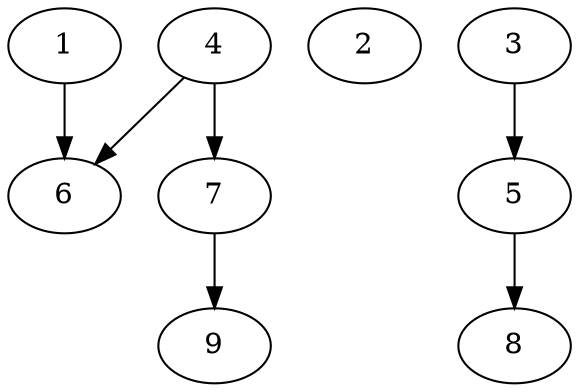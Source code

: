// DAG automatically generated by daggen at Fri May 24 12:58:06 2024
// daggen-master/daggen -n 9 --fat 0.5 --density 0.5 --regular 0.5 --jump 2 --minalpha 20 --maxalpha 50 --dot -o dags_dot_9/sim_4.dot 
digraph G {
  1 [size="131590548120", alpha="22.19"]
  1 -> 6 [size ="134217728"]
  2 [size="2922442959", alpha="38.30"]
  3 [size="549755813888", alpha="48.07"]
  3 -> 5 [size ="536870912"]
  4 [size="134217728000", alpha="40.44"]
  4 -> 6 [size ="209715200"]
  4 -> 7 [size ="209715200"]
  5 [size="343974284221", alpha="34.07"]
  5 -> 8 [size ="301989888"]
  6 [size="28991029248", alpha="22.71"]
  7 [size="387111328470", alpha="30.03"]
  7 -> 9 [size ="301989888"]
  8 [size="35282334843", alpha="29.43"]
  9 [size="81126909300", alpha="35.13"]
}
